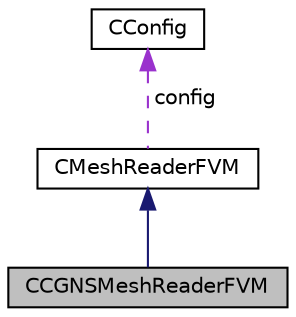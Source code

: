 digraph "CCGNSMeshReaderFVM"
{
  edge [fontname="Helvetica",fontsize="10",labelfontname="Helvetica",labelfontsize="10"];
  node [fontname="Helvetica",fontsize="10",shape=record];
  Node2 [label="CCGNSMeshReaderFVM",height=0.2,width=0.4,color="black", fillcolor="grey75", style="filled", fontcolor="black"];
  Node3 -> Node2 [dir="back",color="midnightblue",fontsize="10",style="solid",fontname="Helvetica"];
  Node3 [label="CMeshReaderFVM",height=0.2,width=0.4,color="black", fillcolor="white", style="filled",URL="$class_c_mesh_reader_f_v_m.html",tooltip="Base class for the mesh zone readers of the finite volume solver (FVM). "];
  Node4 -> Node3 [dir="back",color="darkorchid3",fontsize="10",style="dashed",label=" config" ,fontname="Helvetica"];
  Node4 [label="CConfig",height=0.2,width=0.4,color="black", fillcolor="white", style="filled",URL="$class_c_config.html",tooltip="Main class for defining the problem; basically this class reads the configuration file..."];
}
